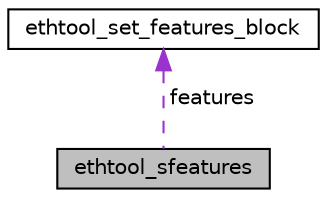 digraph G
{
  edge [fontname="Helvetica",fontsize="10",labelfontname="Helvetica",labelfontsize="10"];
  node [fontname="Helvetica",fontsize="10",shape=record];
  Node1 [label="ethtool_sfeatures",height=0.2,width=0.4,color="black", fillcolor="grey75", style="filled" fontcolor="black"];
  Node2 -> Node1 [dir="back",color="darkorchid3",fontsize="10",style="dashed",label=" features" ,fontname="Helvetica"];
  Node2 [label="ethtool_set_features_block",height=0.2,width=0.4,color="black", fillcolor="white", style="filled",URL="$structethtool__set__features__block.html"];
}
